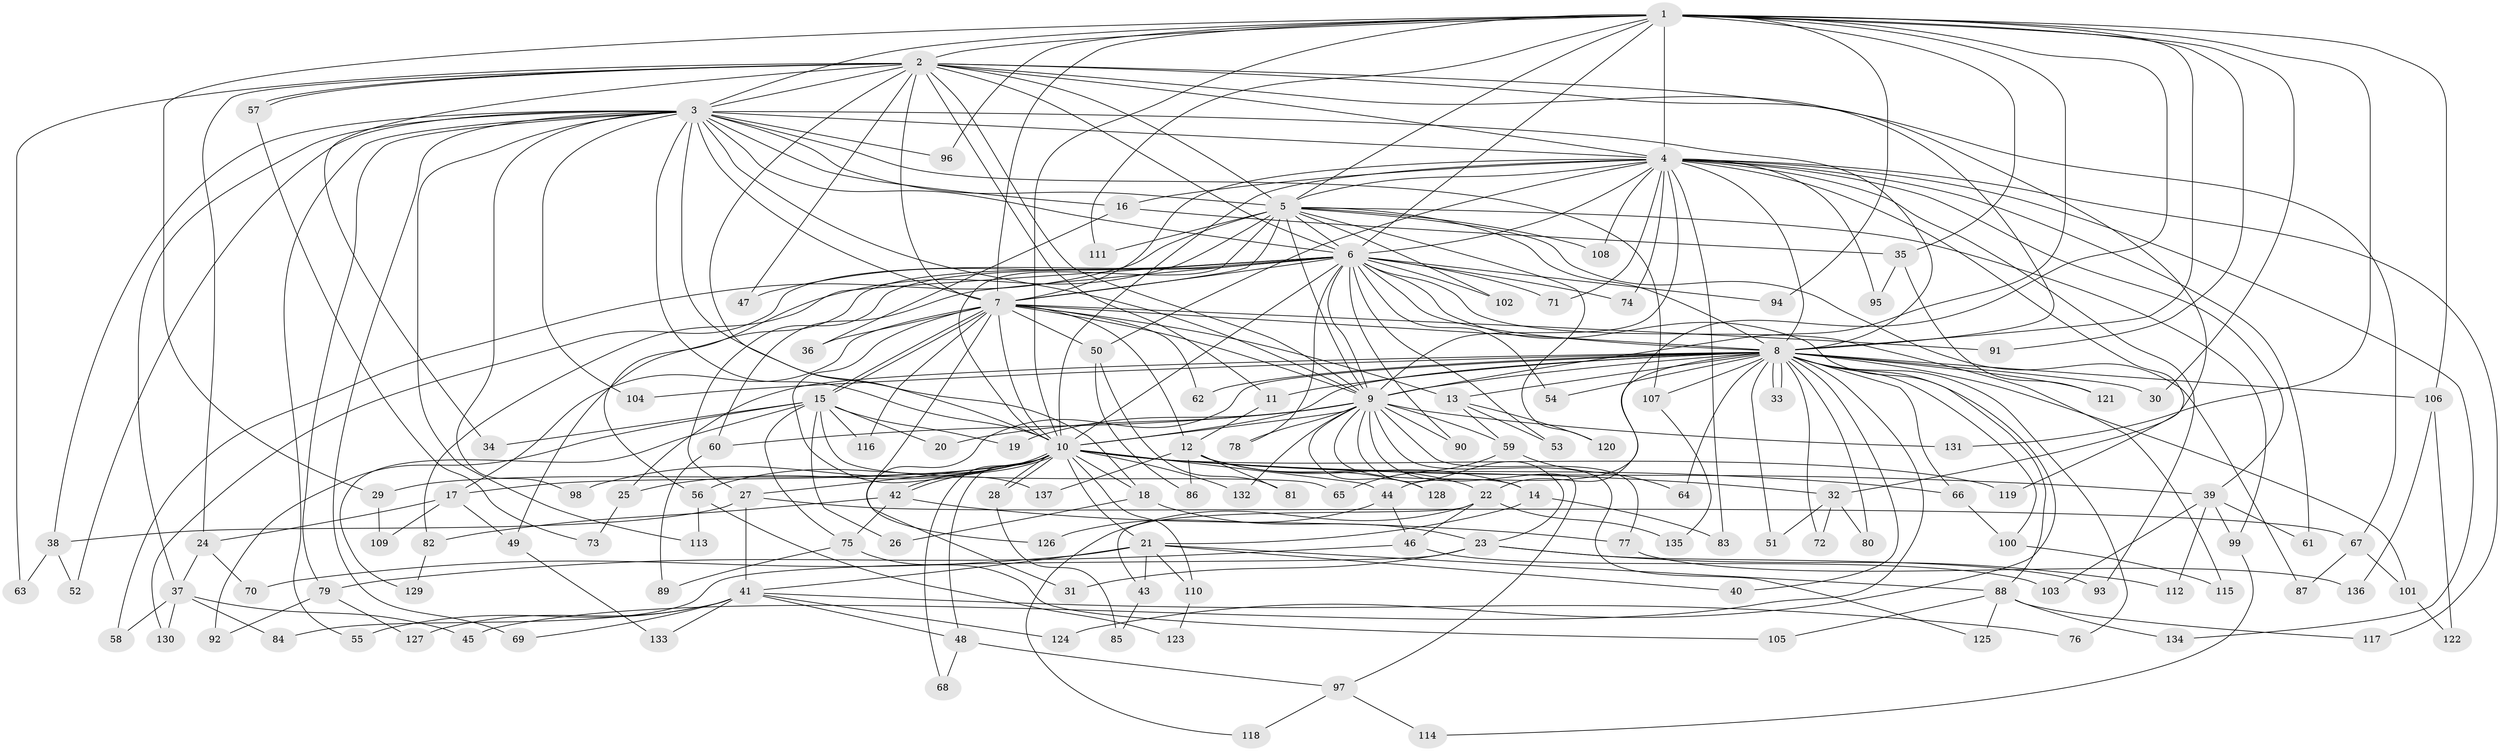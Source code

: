 // Generated by graph-tools (version 1.1) at 2025/01/03/09/25 03:01:34]
// undirected, 137 vertices, 299 edges
graph export_dot {
graph [start="1"]
  node [color=gray90,style=filled];
  1;
  2;
  3;
  4;
  5;
  6;
  7;
  8;
  9;
  10;
  11;
  12;
  13;
  14;
  15;
  16;
  17;
  18;
  19;
  20;
  21;
  22;
  23;
  24;
  25;
  26;
  27;
  28;
  29;
  30;
  31;
  32;
  33;
  34;
  35;
  36;
  37;
  38;
  39;
  40;
  41;
  42;
  43;
  44;
  45;
  46;
  47;
  48;
  49;
  50;
  51;
  52;
  53;
  54;
  55;
  56;
  57;
  58;
  59;
  60;
  61;
  62;
  63;
  64;
  65;
  66;
  67;
  68;
  69;
  70;
  71;
  72;
  73;
  74;
  75;
  76;
  77;
  78;
  79;
  80;
  81;
  82;
  83;
  84;
  85;
  86;
  87;
  88;
  89;
  90;
  91;
  92;
  93;
  94;
  95;
  96;
  97;
  98;
  99;
  100;
  101;
  102;
  103;
  104;
  105;
  106;
  107;
  108;
  109;
  110;
  111;
  112;
  113;
  114;
  115;
  116;
  117;
  118;
  119;
  120;
  121;
  122;
  123;
  124;
  125;
  126;
  127;
  128;
  129;
  130;
  131;
  132;
  133;
  134;
  135;
  136;
  137;
  1 -- 2;
  1 -- 3;
  1 -- 4;
  1 -- 5;
  1 -- 6;
  1 -- 7;
  1 -- 8;
  1 -- 9;
  1 -- 10;
  1 -- 22;
  1 -- 29;
  1 -- 30;
  1 -- 35;
  1 -- 91;
  1 -- 94;
  1 -- 96;
  1 -- 106;
  1 -- 111;
  1 -- 131;
  2 -- 3;
  2 -- 4;
  2 -- 5;
  2 -- 6;
  2 -- 7;
  2 -- 8;
  2 -- 9;
  2 -- 10;
  2 -- 11;
  2 -- 24;
  2 -- 32;
  2 -- 34;
  2 -- 47;
  2 -- 57;
  2 -- 57;
  2 -- 63;
  2 -- 67;
  3 -- 4;
  3 -- 5;
  3 -- 6;
  3 -- 7;
  3 -- 8;
  3 -- 9;
  3 -- 10;
  3 -- 16;
  3 -- 18;
  3 -- 37;
  3 -- 38;
  3 -- 52;
  3 -- 55;
  3 -- 69;
  3 -- 79;
  3 -- 96;
  3 -- 98;
  3 -- 104;
  3 -- 107;
  3 -- 113;
  4 -- 5;
  4 -- 6;
  4 -- 7;
  4 -- 8;
  4 -- 9;
  4 -- 10;
  4 -- 16;
  4 -- 39;
  4 -- 50;
  4 -- 61;
  4 -- 71;
  4 -- 74;
  4 -- 83;
  4 -- 93;
  4 -- 95;
  4 -- 108;
  4 -- 117;
  4 -- 119;
  4 -- 134;
  5 -- 6;
  5 -- 7;
  5 -- 8;
  5 -- 9;
  5 -- 10;
  5 -- 56;
  5 -- 58;
  5 -- 87;
  5 -- 99;
  5 -- 102;
  5 -- 108;
  5 -- 111;
  5 -- 120;
  6 -- 7;
  6 -- 8;
  6 -- 9;
  6 -- 10;
  6 -- 27;
  6 -- 47;
  6 -- 49;
  6 -- 53;
  6 -- 54;
  6 -- 60;
  6 -- 71;
  6 -- 74;
  6 -- 78;
  6 -- 82;
  6 -- 90;
  6 -- 94;
  6 -- 102;
  6 -- 115;
  6 -- 124;
  6 -- 130;
  7 -- 8;
  7 -- 9;
  7 -- 10;
  7 -- 12;
  7 -- 13;
  7 -- 15;
  7 -- 15;
  7 -- 17;
  7 -- 36;
  7 -- 50;
  7 -- 62;
  7 -- 91;
  7 -- 116;
  7 -- 126;
  7 -- 137;
  8 -- 9;
  8 -- 10;
  8 -- 11;
  8 -- 13;
  8 -- 25;
  8 -- 30;
  8 -- 31;
  8 -- 33;
  8 -- 33;
  8 -- 40;
  8 -- 44;
  8 -- 45;
  8 -- 51;
  8 -- 54;
  8 -- 62;
  8 -- 64;
  8 -- 66;
  8 -- 72;
  8 -- 76;
  8 -- 80;
  8 -- 88;
  8 -- 100;
  8 -- 101;
  8 -- 104;
  8 -- 106;
  8 -- 107;
  8 -- 121;
  9 -- 10;
  9 -- 14;
  9 -- 19;
  9 -- 20;
  9 -- 23;
  9 -- 59;
  9 -- 60;
  9 -- 77;
  9 -- 78;
  9 -- 90;
  9 -- 97;
  9 -- 125;
  9 -- 128;
  9 -- 131;
  9 -- 132;
  10 -- 17;
  10 -- 18;
  10 -- 21;
  10 -- 25;
  10 -- 27;
  10 -- 28;
  10 -- 28;
  10 -- 29;
  10 -- 32;
  10 -- 39;
  10 -- 42;
  10 -- 42;
  10 -- 44;
  10 -- 48;
  10 -- 56;
  10 -- 66;
  10 -- 68;
  10 -- 98;
  10 -- 110;
  10 -- 119;
  10 -- 132;
  11 -- 12;
  12 -- 14;
  12 -- 22;
  12 -- 81;
  12 -- 86;
  12 -- 128;
  12 -- 137;
  13 -- 53;
  13 -- 59;
  13 -- 120;
  14 -- 21;
  14 -- 83;
  15 -- 19;
  15 -- 20;
  15 -- 26;
  15 -- 34;
  15 -- 65;
  15 -- 75;
  15 -- 92;
  15 -- 116;
  15 -- 129;
  16 -- 35;
  16 -- 36;
  17 -- 24;
  17 -- 49;
  17 -- 109;
  18 -- 23;
  18 -- 26;
  21 -- 40;
  21 -- 41;
  21 -- 43;
  21 -- 70;
  21 -- 88;
  21 -- 110;
  22 -- 43;
  22 -- 46;
  22 -- 118;
  22 -- 135;
  23 -- 31;
  23 -- 84;
  23 -- 93;
  23 -- 112;
  24 -- 37;
  24 -- 70;
  25 -- 73;
  27 -- 38;
  27 -- 41;
  27 -- 67;
  28 -- 85;
  29 -- 109;
  32 -- 51;
  32 -- 72;
  32 -- 80;
  35 -- 95;
  35 -- 121;
  37 -- 45;
  37 -- 58;
  37 -- 84;
  37 -- 130;
  38 -- 52;
  38 -- 63;
  39 -- 61;
  39 -- 99;
  39 -- 103;
  39 -- 112;
  41 -- 48;
  41 -- 55;
  41 -- 69;
  41 -- 76;
  41 -- 124;
  41 -- 127;
  41 -- 133;
  42 -- 75;
  42 -- 77;
  42 -- 82;
  43 -- 85;
  44 -- 46;
  44 -- 126;
  46 -- 79;
  46 -- 103;
  48 -- 68;
  48 -- 97;
  49 -- 133;
  50 -- 81;
  50 -- 86;
  56 -- 113;
  56 -- 123;
  57 -- 73;
  59 -- 64;
  59 -- 65;
  60 -- 89;
  66 -- 100;
  67 -- 87;
  67 -- 101;
  75 -- 89;
  75 -- 105;
  77 -- 136;
  79 -- 92;
  79 -- 127;
  82 -- 129;
  88 -- 105;
  88 -- 117;
  88 -- 125;
  88 -- 134;
  97 -- 114;
  97 -- 118;
  99 -- 114;
  100 -- 115;
  101 -- 122;
  106 -- 122;
  106 -- 136;
  107 -- 135;
  110 -- 123;
}
